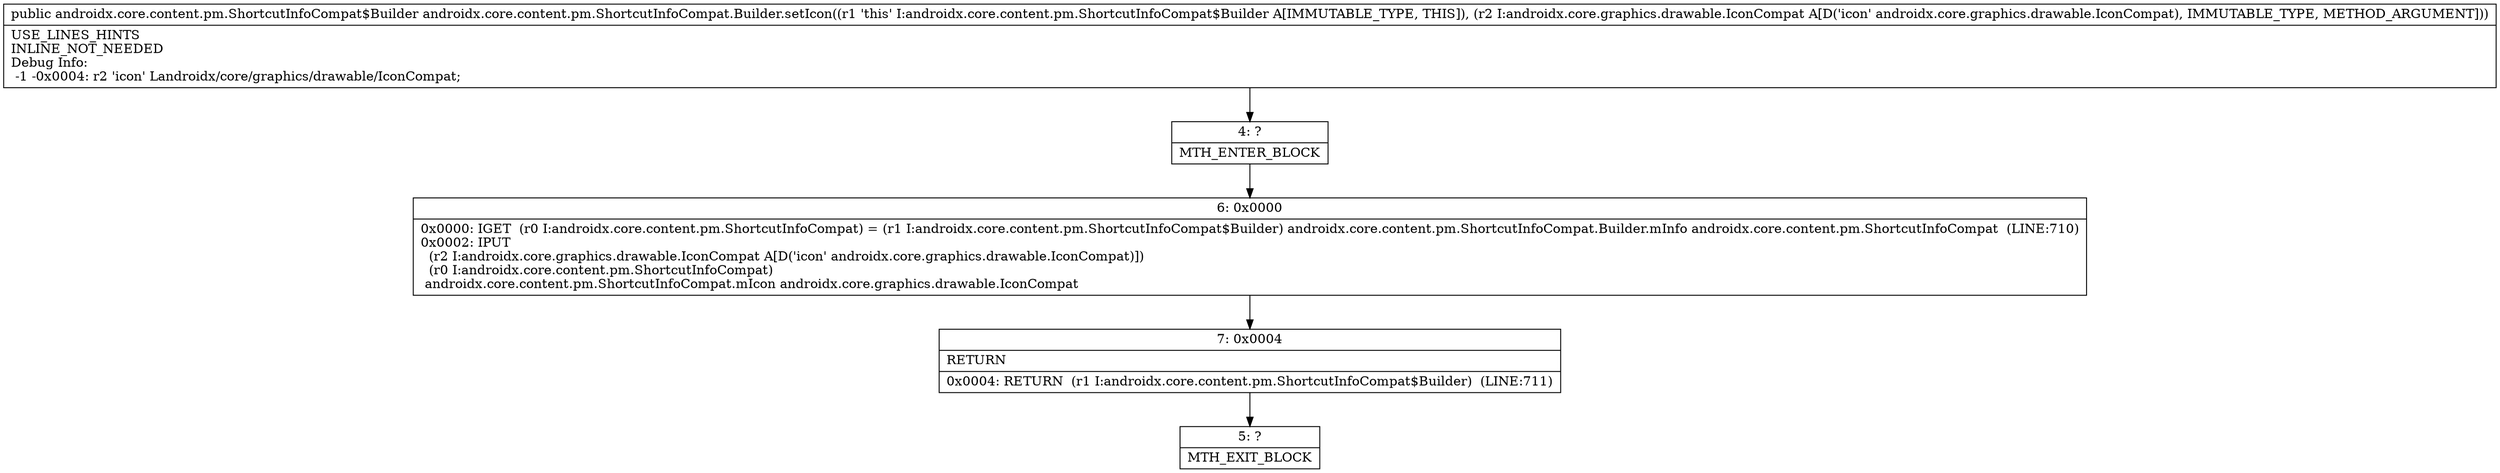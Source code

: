 digraph "CFG forandroidx.core.content.pm.ShortcutInfoCompat.Builder.setIcon(Landroidx\/core\/graphics\/drawable\/IconCompat;)Landroidx\/core\/content\/pm\/ShortcutInfoCompat$Builder;" {
Node_4 [shape=record,label="{4\:\ ?|MTH_ENTER_BLOCK\l}"];
Node_6 [shape=record,label="{6\:\ 0x0000|0x0000: IGET  (r0 I:androidx.core.content.pm.ShortcutInfoCompat) = (r1 I:androidx.core.content.pm.ShortcutInfoCompat$Builder) androidx.core.content.pm.ShortcutInfoCompat.Builder.mInfo androidx.core.content.pm.ShortcutInfoCompat  (LINE:710)\l0x0002: IPUT  \l  (r2 I:androidx.core.graphics.drawable.IconCompat A[D('icon' androidx.core.graphics.drawable.IconCompat)])\l  (r0 I:androidx.core.content.pm.ShortcutInfoCompat)\l androidx.core.content.pm.ShortcutInfoCompat.mIcon androidx.core.graphics.drawable.IconCompat \l}"];
Node_7 [shape=record,label="{7\:\ 0x0004|RETURN\l|0x0004: RETURN  (r1 I:androidx.core.content.pm.ShortcutInfoCompat$Builder)  (LINE:711)\l}"];
Node_5 [shape=record,label="{5\:\ ?|MTH_EXIT_BLOCK\l}"];
MethodNode[shape=record,label="{public androidx.core.content.pm.ShortcutInfoCompat$Builder androidx.core.content.pm.ShortcutInfoCompat.Builder.setIcon((r1 'this' I:androidx.core.content.pm.ShortcutInfoCompat$Builder A[IMMUTABLE_TYPE, THIS]), (r2 I:androidx.core.graphics.drawable.IconCompat A[D('icon' androidx.core.graphics.drawable.IconCompat), IMMUTABLE_TYPE, METHOD_ARGUMENT]))  | USE_LINES_HINTS\lINLINE_NOT_NEEDED\lDebug Info:\l  \-1 \-0x0004: r2 'icon' Landroidx\/core\/graphics\/drawable\/IconCompat;\l}"];
MethodNode -> Node_4;Node_4 -> Node_6;
Node_6 -> Node_7;
Node_7 -> Node_5;
}

